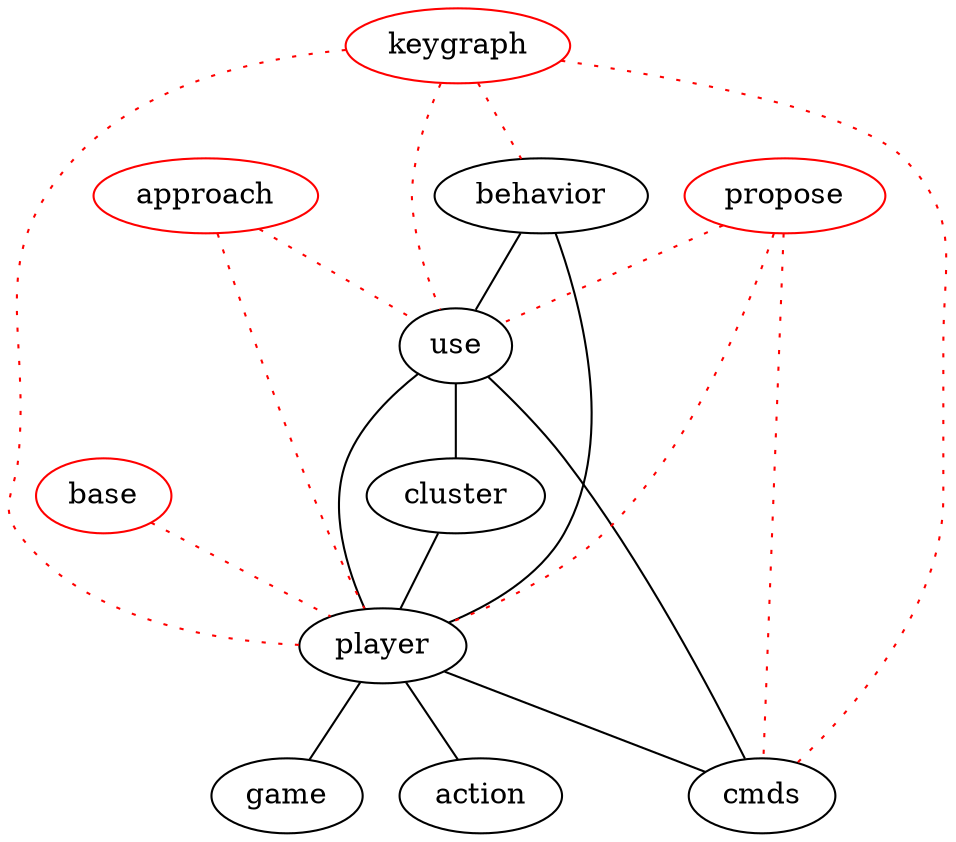 graph keygraph {
graph [size="10,10"]
cmds [color="black"]
action [color="black"]
behavior [color="black"]
use [color="black"]
player [color="black"]
game [color="black"]
cluster [color="black"]
keygraph [color="red"]
propose [color="red"]
base [color="red"]
approach [color="red"]
behavior--use
behavior--player
use--cluster
use--cmds
use--player
cluster--player
player--action
player--game
player--cmds
keygraph--cmds [color="red", style="dotted"]
keygraph--behavior [color="red", style="dotted"]
keygraph--use [color="red", style="dotted"]
keygraph--player [color="red", style="dotted"]
approach--use [color="red", style="dotted"]
approach--player [color="red", style="dotted"]
propose--cmds [color="red", style="dotted"]
propose--use [color="red", style="dotted"]
propose--player [color="red", style="dotted"]
base--player [color="red", style="dotted"]
}